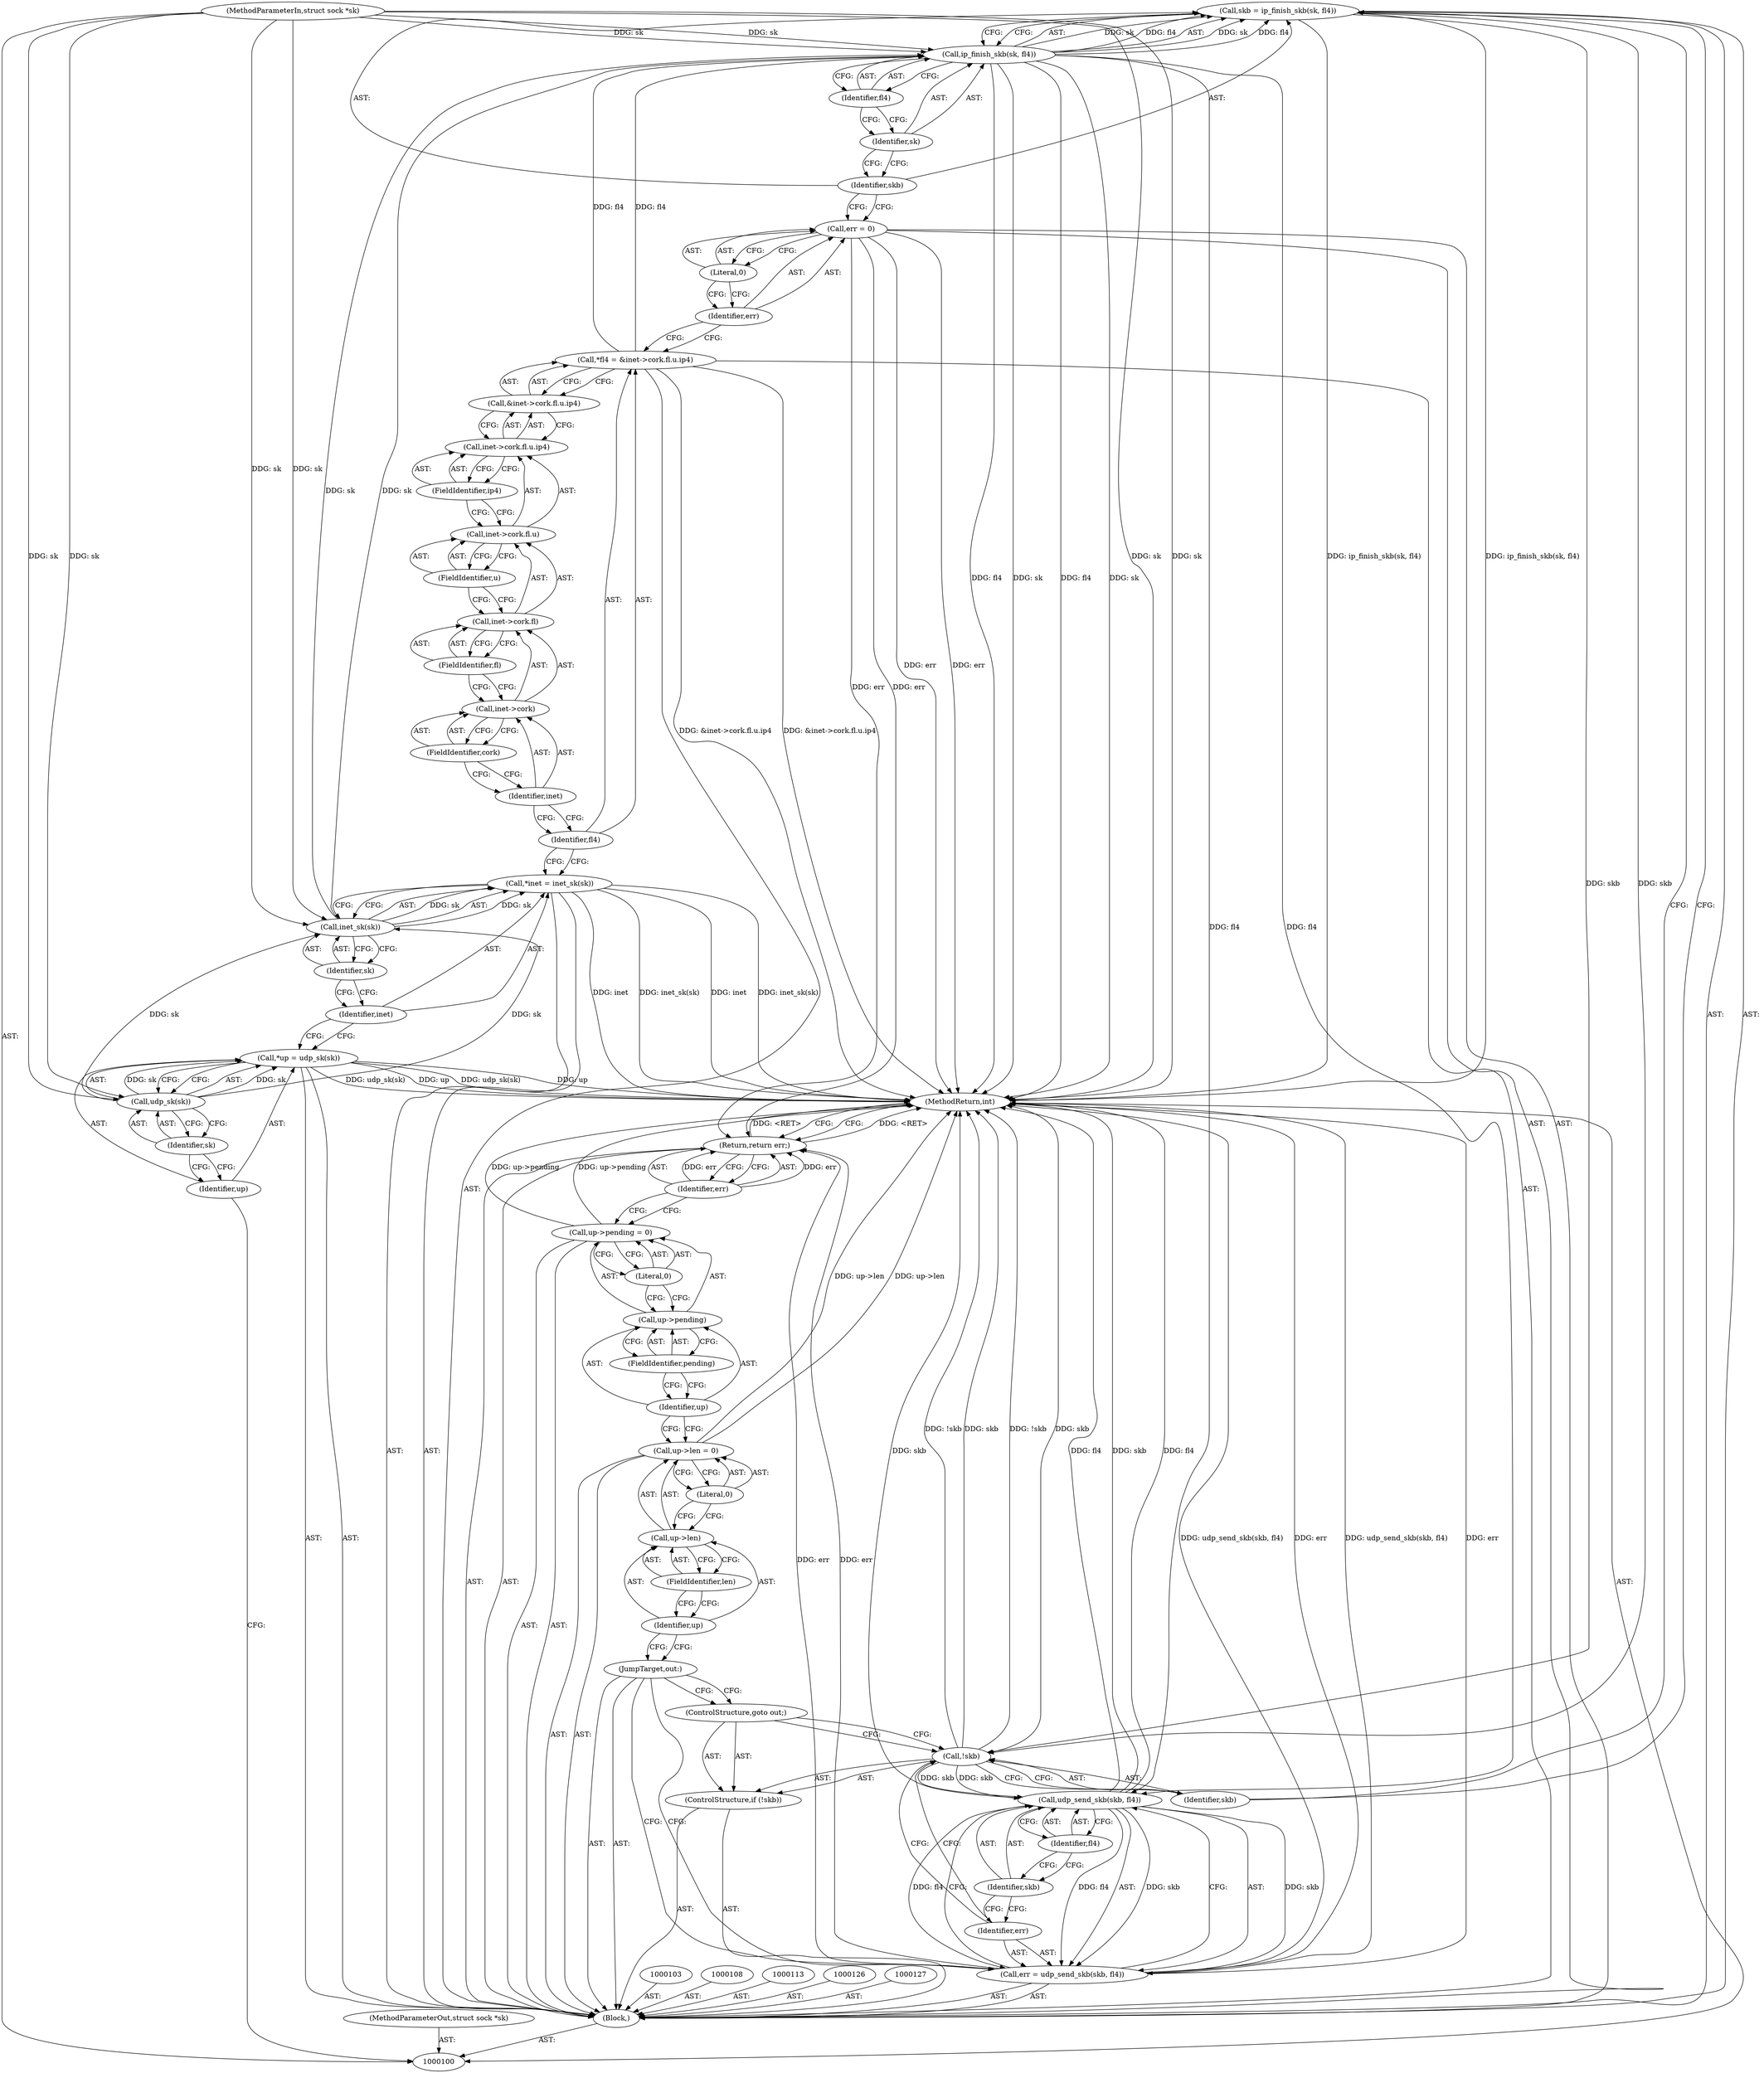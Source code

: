 digraph "0_linux_8822b64a0fa64a5dd1dfcf837c5b0be83f8c05d1" {
"1000131" [label="(Call,skb = ip_finish_skb(sk, fl4))"];
"1000132" [label="(Identifier,skb)"];
"1000134" [label="(Identifier,sk)"];
"1000135" [label="(Identifier,fl4)"];
"1000133" [label="(Call,ip_finish_skb(sk, fl4))"];
"1000136" [label="(ControlStructure,if (!skb))"];
"1000137" [label="(Call,!skb)"];
"1000138" [label="(Identifier,skb)"];
"1000139" [label="(ControlStructure,goto out;)"];
"1000140" [label="(Call,err = udp_send_skb(skb, fl4))"];
"1000141" [label="(Identifier,err)"];
"1000143" [label="(Identifier,skb)"];
"1000144" [label="(Identifier,fl4)"];
"1000142" [label="(Call,udp_send_skb(skb, fl4))"];
"1000145" [label="(JumpTarget,out:)"];
"1000146" [label="(Call,up->len = 0)"];
"1000147" [label="(Call,up->len)"];
"1000148" [label="(Identifier,up)"];
"1000150" [label="(Literal,0)"];
"1000149" [label="(FieldIdentifier,len)"];
"1000155" [label="(Literal,0)"];
"1000151" [label="(Call,up->pending = 0)"];
"1000152" [label="(Call,up->pending)"];
"1000153" [label="(Identifier,up)"];
"1000154" [label="(FieldIdentifier,pending)"];
"1000156" [label="(Return,return err;)"];
"1000157" [label="(Identifier,err)"];
"1000158" [label="(MethodReturn,int)"];
"1000101" [label="(MethodParameterIn,struct sock *sk)"];
"1000208" [label="(MethodParameterOut,struct sock *sk)"];
"1000102" [label="(Block,)"];
"1000104" [label="(Call,*up = udp_sk(sk))"];
"1000105" [label="(Identifier,up)"];
"1000106" [label="(Call,udp_sk(sk))"];
"1000107" [label="(Identifier,sk)"];
"1000109" [label="(Call,*inet = inet_sk(sk))"];
"1000110" [label="(Identifier,inet)"];
"1000111" [label="(Call,inet_sk(sk))"];
"1000112" [label="(Identifier,sk)"];
"1000114" [label="(Call,*fl4 = &inet->cork.fl.u.ip4)"];
"1000115" [label="(Identifier,fl4)"];
"1000116" [label="(Call,&inet->cork.fl.u.ip4)"];
"1000117" [label="(Call,inet->cork.fl.u.ip4)"];
"1000118" [label="(Call,inet->cork.fl.u)"];
"1000119" [label="(Call,inet->cork.fl)"];
"1000120" [label="(Call,inet->cork)"];
"1000121" [label="(Identifier,inet)"];
"1000122" [label="(FieldIdentifier,cork)"];
"1000123" [label="(FieldIdentifier,fl)"];
"1000124" [label="(FieldIdentifier,u)"];
"1000125" [label="(FieldIdentifier,ip4)"];
"1000130" [label="(Literal,0)"];
"1000128" [label="(Call,err = 0)"];
"1000129" [label="(Identifier,err)"];
"1000131" -> "1000102"  [label="AST: "];
"1000131" -> "1000133"  [label="CFG: "];
"1000132" -> "1000131"  [label="AST: "];
"1000133" -> "1000131"  [label="AST: "];
"1000138" -> "1000131"  [label="CFG: "];
"1000131" -> "1000158"  [label="DDG: ip_finish_skb(sk, fl4)"];
"1000133" -> "1000131"  [label="DDG: sk"];
"1000133" -> "1000131"  [label="DDG: fl4"];
"1000131" -> "1000137"  [label="DDG: skb"];
"1000132" -> "1000131"  [label="AST: "];
"1000132" -> "1000128"  [label="CFG: "];
"1000134" -> "1000132"  [label="CFG: "];
"1000134" -> "1000133"  [label="AST: "];
"1000134" -> "1000132"  [label="CFG: "];
"1000135" -> "1000134"  [label="CFG: "];
"1000135" -> "1000133"  [label="AST: "];
"1000135" -> "1000134"  [label="CFG: "];
"1000133" -> "1000135"  [label="CFG: "];
"1000133" -> "1000131"  [label="AST: "];
"1000133" -> "1000135"  [label="CFG: "];
"1000134" -> "1000133"  [label="AST: "];
"1000135" -> "1000133"  [label="AST: "];
"1000131" -> "1000133"  [label="CFG: "];
"1000133" -> "1000158"  [label="DDG: sk"];
"1000133" -> "1000158"  [label="DDG: fl4"];
"1000133" -> "1000131"  [label="DDG: sk"];
"1000133" -> "1000131"  [label="DDG: fl4"];
"1000111" -> "1000133"  [label="DDG: sk"];
"1000101" -> "1000133"  [label="DDG: sk"];
"1000114" -> "1000133"  [label="DDG: fl4"];
"1000133" -> "1000142"  [label="DDG: fl4"];
"1000136" -> "1000102"  [label="AST: "];
"1000137" -> "1000136"  [label="AST: "];
"1000139" -> "1000136"  [label="AST: "];
"1000137" -> "1000136"  [label="AST: "];
"1000137" -> "1000138"  [label="CFG: "];
"1000138" -> "1000137"  [label="AST: "];
"1000139" -> "1000137"  [label="CFG: "];
"1000141" -> "1000137"  [label="CFG: "];
"1000137" -> "1000158"  [label="DDG: skb"];
"1000137" -> "1000158"  [label="DDG: !skb"];
"1000131" -> "1000137"  [label="DDG: skb"];
"1000137" -> "1000142"  [label="DDG: skb"];
"1000138" -> "1000137"  [label="AST: "];
"1000138" -> "1000131"  [label="CFG: "];
"1000137" -> "1000138"  [label="CFG: "];
"1000139" -> "1000136"  [label="AST: "];
"1000139" -> "1000137"  [label="CFG: "];
"1000145" -> "1000139"  [label="CFG: "];
"1000140" -> "1000102"  [label="AST: "];
"1000140" -> "1000142"  [label="CFG: "];
"1000141" -> "1000140"  [label="AST: "];
"1000142" -> "1000140"  [label="AST: "];
"1000145" -> "1000140"  [label="CFG: "];
"1000140" -> "1000158"  [label="DDG: udp_send_skb(skb, fl4)"];
"1000140" -> "1000158"  [label="DDG: err"];
"1000142" -> "1000140"  [label="DDG: skb"];
"1000142" -> "1000140"  [label="DDG: fl4"];
"1000140" -> "1000156"  [label="DDG: err"];
"1000141" -> "1000140"  [label="AST: "];
"1000141" -> "1000137"  [label="CFG: "];
"1000143" -> "1000141"  [label="CFG: "];
"1000143" -> "1000142"  [label="AST: "];
"1000143" -> "1000141"  [label="CFG: "];
"1000144" -> "1000143"  [label="CFG: "];
"1000144" -> "1000142"  [label="AST: "];
"1000144" -> "1000143"  [label="CFG: "];
"1000142" -> "1000144"  [label="CFG: "];
"1000142" -> "1000140"  [label="AST: "];
"1000142" -> "1000144"  [label="CFG: "];
"1000143" -> "1000142"  [label="AST: "];
"1000144" -> "1000142"  [label="AST: "];
"1000140" -> "1000142"  [label="CFG: "];
"1000142" -> "1000158"  [label="DDG: skb"];
"1000142" -> "1000158"  [label="DDG: fl4"];
"1000142" -> "1000140"  [label="DDG: skb"];
"1000142" -> "1000140"  [label="DDG: fl4"];
"1000137" -> "1000142"  [label="DDG: skb"];
"1000133" -> "1000142"  [label="DDG: fl4"];
"1000145" -> "1000102"  [label="AST: "];
"1000145" -> "1000140"  [label="CFG: "];
"1000145" -> "1000139"  [label="CFG: "];
"1000148" -> "1000145"  [label="CFG: "];
"1000146" -> "1000102"  [label="AST: "];
"1000146" -> "1000150"  [label="CFG: "];
"1000147" -> "1000146"  [label="AST: "];
"1000150" -> "1000146"  [label="AST: "];
"1000153" -> "1000146"  [label="CFG: "];
"1000146" -> "1000158"  [label="DDG: up->len"];
"1000147" -> "1000146"  [label="AST: "];
"1000147" -> "1000149"  [label="CFG: "];
"1000148" -> "1000147"  [label="AST: "];
"1000149" -> "1000147"  [label="AST: "];
"1000150" -> "1000147"  [label="CFG: "];
"1000148" -> "1000147"  [label="AST: "];
"1000148" -> "1000145"  [label="CFG: "];
"1000149" -> "1000148"  [label="CFG: "];
"1000150" -> "1000146"  [label="AST: "];
"1000150" -> "1000147"  [label="CFG: "];
"1000146" -> "1000150"  [label="CFG: "];
"1000149" -> "1000147"  [label="AST: "];
"1000149" -> "1000148"  [label="CFG: "];
"1000147" -> "1000149"  [label="CFG: "];
"1000155" -> "1000151"  [label="AST: "];
"1000155" -> "1000152"  [label="CFG: "];
"1000151" -> "1000155"  [label="CFG: "];
"1000151" -> "1000102"  [label="AST: "];
"1000151" -> "1000155"  [label="CFG: "];
"1000152" -> "1000151"  [label="AST: "];
"1000155" -> "1000151"  [label="AST: "];
"1000157" -> "1000151"  [label="CFG: "];
"1000151" -> "1000158"  [label="DDG: up->pending"];
"1000152" -> "1000151"  [label="AST: "];
"1000152" -> "1000154"  [label="CFG: "];
"1000153" -> "1000152"  [label="AST: "];
"1000154" -> "1000152"  [label="AST: "];
"1000155" -> "1000152"  [label="CFG: "];
"1000153" -> "1000152"  [label="AST: "];
"1000153" -> "1000146"  [label="CFG: "];
"1000154" -> "1000153"  [label="CFG: "];
"1000154" -> "1000152"  [label="AST: "];
"1000154" -> "1000153"  [label="CFG: "];
"1000152" -> "1000154"  [label="CFG: "];
"1000156" -> "1000102"  [label="AST: "];
"1000156" -> "1000157"  [label="CFG: "];
"1000157" -> "1000156"  [label="AST: "];
"1000158" -> "1000156"  [label="CFG: "];
"1000156" -> "1000158"  [label="DDG: <RET>"];
"1000157" -> "1000156"  [label="DDG: err"];
"1000140" -> "1000156"  [label="DDG: err"];
"1000128" -> "1000156"  [label="DDG: err"];
"1000157" -> "1000156"  [label="AST: "];
"1000157" -> "1000151"  [label="CFG: "];
"1000156" -> "1000157"  [label="CFG: "];
"1000157" -> "1000156"  [label="DDG: err"];
"1000158" -> "1000100"  [label="AST: "];
"1000158" -> "1000156"  [label="CFG: "];
"1000140" -> "1000158"  [label="DDG: udp_send_skb(skb, fl4)"];
"1000140" -> "1000158"  [label="DDG: err"];
"1000104" -> "1000158"  [label="DDG: up"];
"1000104" -> "1000158"  [label="DDG: udp_sk(sk)"];
"1000131" -> "1000158"  [label="DDG: ip_finish_skb(sk, fl4)"];
"1000142" -> "1000158"  [label="DDG: skb"];
"1000142" -> "1000158"  [label="DDG: fl4"];
"1000151" -> "1000158"  [label="DDG: up->pending"];
"1000128" -> "1000158"  [label="DDG: err"];
"1000133" -> "1000158"  [label="DDG: sk"];
"1000133" -> "1000158"  [label="DDG: fl4"];
"1000101" -> "1000158"  [label="DDG: sk"];
"1000109" -> "1000158"  [label="DDG: inet"];
"1000109" -> "1000158"  [label="DDG: inet_sk(sk)"];
"1000137" -> "1000158"  [label="DDG: skb"];
"1000137" -> "1000158"  [label="DDG: !skb"];
"1000146" -> "1000158"  [label="DDG: up->len"];
"1000114" -> "1000158"  [label="DDG: &inet->cork.fl.u.ip4"];
"1000156" -> "1000158"  [label="DDG: <RET>"];
"1000101" -> "1000100"  [label="AST: "];
"1000101" -> "1000158"  [label="DDG: sk"];
"1000101" -> "1000106"  [label="DDG: sk"];
"1000101" -> "1000111"  [label="DDG: sk"];
"1000101" -> "1000133"  [label="DDG: sk"];
"1000208" -> "1000100"  [label="AST: "];
"1000102" -> "1000100"  [label="AST: "];
"1000103" -> "1000102"  [label="AST: "];
"1000104" -> "1000102"  [label="AST: "];
"1000108" -> "1000102"  [label="AST: "];
"1000109" -> "1000102"  [label="AST: "];
"1000113" -> "1000102"  [label="AST: "];
"1000114" -> "1000102"  [label="AST: "];
"1000126" -> "1000102"  [label="AST: "];
"1000127" -> "1000102"  [label="AST: "];
"1000128" -> "1000102"  [label="AST: "];
"1000131" -> "1000102"  [label="AST: "];
"1000136" -> "1000102"  [label="AST: "];
"1000140" -> "1000102"  [label="AST: "];
"1000145" -> "1000102"  [label="AST: "];
"1000146" -> "1000102"  [label="AST: "];
"1000151" -> "1000102"  [label="AST: "];
"1000156" -> "1000102"  [label="AST: "];
"1000104" -> "1000102"  [label="AST: "];
"1000104" -> "1000106"  [label="CFG: "];
"1000105" -> "1000104"  [label="AST: "];
"1000106" -> "1000104"  [label="AST: "];
"1000110" -> "1000104"  [label="CFG: "];
"1000104" -> "1000158"  [label="DDG: up"];
"1000104" -> "1000158"  [label="DDG: udp_sk(sk)"];
"1000106" -> "1000104"  [label="DDG: sk"];
"1000105" -> "1000104"  [label="AST: "];
"1000105" -> "1000100"  [label="CFG: "];
"1000107" -> "1000105"  [label="CFG: "];
"1000106" -> "1000104"  [label="AST: "];
"1000106" -> "1000107"  [label="CFG: "];
"1000107" -> "1000106"  [label="AST: "];
"1000104" -> "1000106"  [label="CFG: "];
"1000106" -> "1000104"  [label="DDG: sk"];
"1000101" -> "1000106"  [label="DDG: sk"];
"1000106" -> "1000111"  [label="DDG: sk"];
"1000107" -> "1000106"  [label="AST: "];
"1000107" -> "1000105"  [label="CFG: "];
"1000106" -> "1000107"  [label="CFG: "];
"1000109" -> "1000102"  [label="AST: "];
"1000109" -> "1000111"  [label="CFG: "];
"1000110" -> "1000109"  [label="AST: "];
"1000111" -> "1000109"  [label="AST: "];
"1000115" -> "1000109"  [label="CFG: "];
"1000109" -> "1000158"  [label="DDG: inet"];
"1000109" -> "1000158"  [label="DDG: inet_sk(sk)"];
"1000111" -> "1000109"  [label="DDG: sk"];
"1000110" -> "1000109"  [label="AST: "];
"1000110" -> "1000104"  [label="CFG: "];
"1000112" -> "1000110"  [label="CFG: "];
"1000111" -> "1000109"  [label="AST: "];
"1000111" -> "1000112"  [label="CFG: "];
"1000112" -> "1000111"  [label="AST: "];
"1000109" -> "1000111"  [label="CFG: "];
"1000111" -> "1000109"  [label="DDG: sk"];
"1000106" -> "1000111"  [label="DDG: sk"];
"1000101" -> "1000111"  [label="DDG: sk"];
"1000111" -> "1000133"  [label="DDG: sk"];
"1000112" -> "1000111"  [label="AST: "];
"1000112" -> "1000110"  [label="CFG: "];
"1000111" -> "1000112"  [label="CFG: "];
"1000114" -> "1000102"  [label="AST: "];
"1000114" -> "1000116"  [label="CFG: "];
"1000115" -> "1000114"  [label="AST: "];
"1000116" -> "1000114"  [label="AST: "];
"1000129" -> "1000114"  [label="CFG: "];
"1000114" -> "1000158"  [label="DDG: &inet->cork.fl.u.ip4"];
"1000114" -> "1000133"  [label="DDG: fl4"];
"1000115" -> "1000114"  [label="AST: "];
"1000115" -> "1000109"  [label="CFG: "];
"1000121" -> "1000115"  [label="CFG: "];
"1000116" -> "1000114"  [label="AST: "];
"1000116" -> "1000117"  [label="CFG: "];
"1000117" -> "1000116"  [label="AST: "];
"1000114" -> "1000116"  [label="CFG: "];
"1000117" -> "1000116"  [label="AST: "];
"1000117" -> "1000125"  [label="CFG: "];
"1000118" -> "1000117"  [label="AST: "];
"1000125" -> "1000117"  [label="AST: "];
"1000116" -> "1000117"  [label="CFG: "];
"1000118" -> "1000117"  [label="AST: "];
"1000118" -> "1000124"  [label="CFG: "];
"1000119" -> "1000118"  [label="AST: "];
"1000124" -> "1000118"  [label="AST: "];
"1000125" -> "1000118"  [label="CFG: "];
"1000119" -> "1000118"  [label="AST: "];
"1000119" -> "1000123"  [label="CFG: "];
"1000120" -> "1000119"  [label="AST: "];
"1000123" -> "1000119"  [label="AST: "];
"1000124" -> "1000119"  [label="CFG: "];
"1000120" -> "1000119"  [label="AST: "];
"1000120" -> "1000122"  [label="CFG: "];
"1000121" -> "1000120"  [label="AST: "];
"1000122" -> "1000120"  [label="AST: "];
"1000123" -> "1000120"  [label="CFG: "];
"1000121" -> "1000120"  [label="AST: "];
"1000121" -> "1000115"  [label="CFG: "];
"1000122" -> "1000121"  [label="CFG: "];
"1000122" -> "1000120"  [label="AST: "];
"1000122" -> "1000121"  [label="CFG: "];
"1000120" -> "1000122"  [label="CFG: "];
"1000123" -> "1000119"  [label="AST: "];
"1000123" -> "1000120"  [label="CFG: "];
"1000119" -> "1000123"  [label="CFG: "];
"1000124" -> "1000118"  [label="AST: "];
"1000124" -> "1000119"  [label="CFG: "];
"1000118" -> "1000124"  [label="CFG: "];
"1000125" -> "1000117"  [label="AST: "];
"1000125" -> "1000118"  [label="CFG: "];
"1000117" -> "1000125"  [label="CFG: "];
"1000130" -> "1000128"  [label="AST: "];
"1000130" -> "1000129"  [label="CFG: "];
"1000128" -> "1000130"  [label="CFG: "];
"1000128" -> "1000102"  [label="AST: "];
"1000128" -> "1000130"  [label="CFG: "];
"1000129" -> "1000128"  [label="AST: "];
"1000130" -> "1000128"  [label="AST: "];
"1000132" -> "1000128"  [label="CFG: "];
"1000128" -> "1000158"  [label="DDG: err"];
"1000128" -> "1000156"  [label="DDG: err"];
"1000129" -> "1000128"  [label="AST: "];
"1000129" -> "1000114"  [label="CFG: "];
"1000130" -> "1000129"  [label="CFG: "];
}
